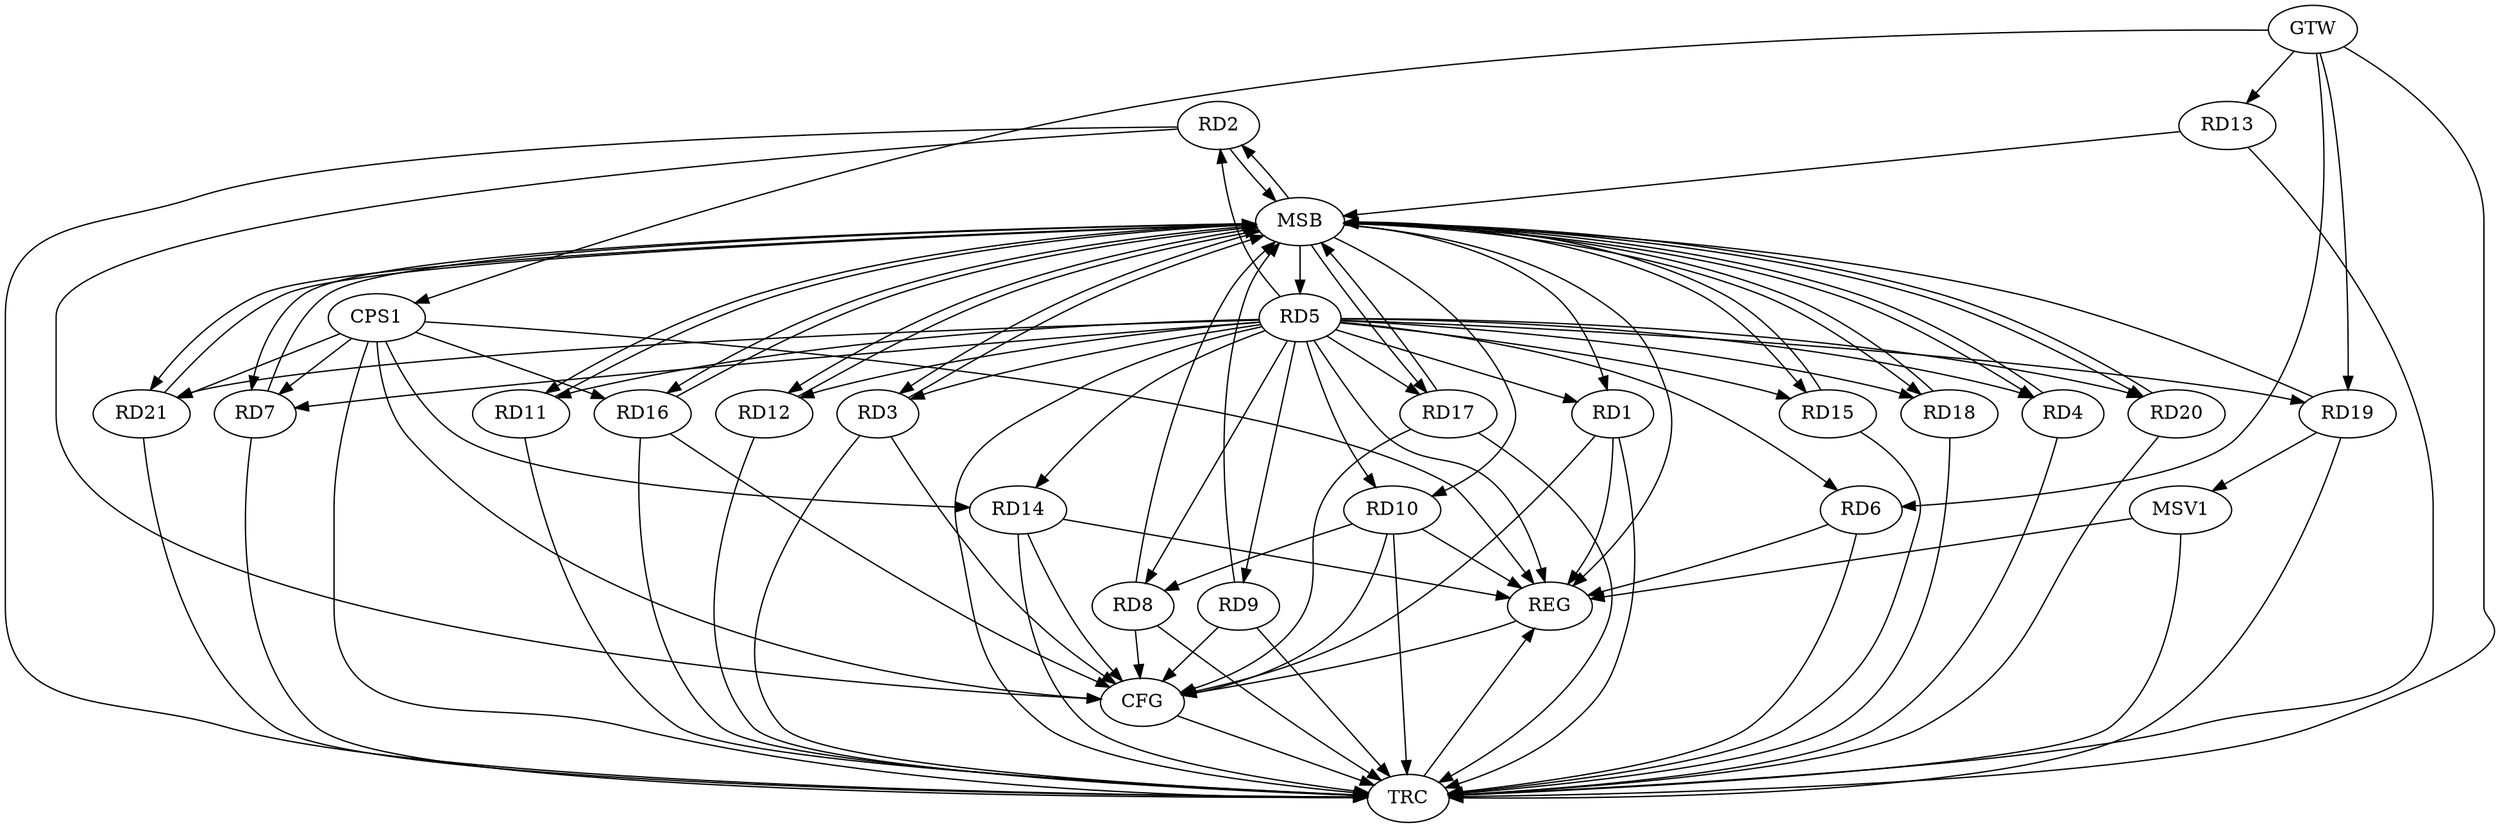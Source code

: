 strict digraph G {
  RD1 [ label="RD1" ];
  RD2 [ label="RD2" ];
  RD3 [ label="RD3" ];
  RD4 [ label="RD4" ];
  RD5 [ label="RD5" ];
  RD6 [ label="RD6" ];
  RD7 [ label="RD7" ];
  RD8 [ label="RD8" ];
  RD9 [ label="RD9" ];
  RD10 [ label="RD10" ];
  RD11 [ label="RD11" ];
  RD12 [ label="RD12" ];
  RD13 [ label="RD13" ];
  RD14 [ label="RD14" ];
  RD15 [ label="RD15" ];
  RD16 [ label="RD16" ];
  RD17 [ label="RD17" ];
  RD18 [ label="RD18" ];
  RD19 [ label="RD19" ];
  RD20 [ label="RD20" ];
  RD21 [ label="RD21" ];
  CPS1 [ label="CPS1" ];
  GTW [ label="GTW" ];
  REG [ label="REG" ];
  MSB [ label="MSB" ];
  CFG [ label="CFG" ];
  TRC [ label="TRC" ];
  MSV1 [ label="MSV1" ];
  RD5 -> RD8;
  RD5 -> RD12;
  RD5 -> RD15;
  RD10 -> RD8;
  CPS1 -> RD7;
  CPS1 -> RD21;
  CPS1 -> RD16;
  CPS1 -> RD14;
  GTW -> RD6;
  GTW -> RD13;
  GTW -> RD19;
  GTW -> CPS1;
  RD1 -> REG;
  RD5 -> REG;
  RD6 -> REG;
  RD10 -> REG;
  RD14 -> REG;
  CPS1 -> REG;
  RD2 -> MSB;
  MSB -> RD3;
  MSB -> RD5;
  MSB -> REG;
  RD3 -> MSB;
  MSB -> RD16;
  RD4 -> MSB;
  MSB -> RD10;
  RD7 -> MSB;
  RD8 -> MSB;
  RD9 -> MSB;
  MSB -> RD17;
  RD11 -> MSB;
  MSB -> RD4;
  MSB -> RD20;
  RD12 -> MSB;
  MSB -> RD15;
  RD13 -> MSB;
  MSB -> RD18;
  MSB -> RD21;
  RD15 -> MSB;
  RD16 -> MSB;
  MSB -> RD7;
  RD17 -> MSB;
  MSB -> RD1;
  MSB -> RD2;
  MSB -> RD12;
  RD18 -> MSB;
  MSB -> RD11;
  RD19 -> MSB;
  RD20 -> MSB;
  RD21 -> MSB;
  RD3 -> CFG;
  RD14 -> CFG;
  RD1 -> CFG;
  RD17 -> CFG;
  RD2 -> CFG;
  RD9 -> CFG;
  RD16 -> CFG;
  RD10 -> CFG;
  CPS1 -> CFG;
  RD8 -> CFG;
  REG -> CFG;
  RD1 -> TRC;
  RD2 -> TRC;
  RD3 -> TRC;
  RD4 -> TRC;
  RD5 -> TRC;
  RD6 -> TRC;
  RD7 -> TRC;
  RD8 -> TRC;
  RD9 -> TRC;
  RD10 -> TRC;
  RD11 -> TRC;
  RD12 -> TRC;
  RD13 -> TRC;
  RD14 -> TRC;
  RD15 -> TRC;
  RD16 -> TRC;
  RD17 -> TRC;
  RD18 -> TRC;
  RD19 -> TRC;
  RD20 -> TRC;
  RD21 -> TRC;
  CPS1 -> TRC;
  GTW -> TRC;
  CFG -> TRC;
  TRC -> REG;
  RD5 -> RD20;
  RD5 -> RD21;
  RD5 -> RD3;
  RD5 -> RD10;
  RD5 -> RD19;
  RD5 -> RD14;
  RD5 -> RD9;
  RD5 -> RD2;
  RD5 -> RD1;
  RD5 -> RD7;
  RD5 -> RD6;
  RD5 -> RD4;
  RD5 -> RD17;
  RD5 -> RD11;
  RD5 -> RD18;
  RD19 -> MSV1;
  MSV1 -> REG;
  MSV1 -> TRC;
}
